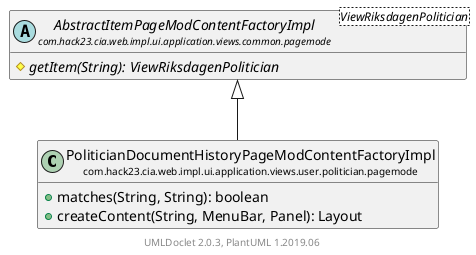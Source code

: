 @startuml
    set namespaceSeparator none
    hide empty fields
    hide empty methods

    class "<size:14>PoliticianDocumentHistoryPageModContentFactoryImpl\n<size:10>com.hack23.cia.web.impl.ui.application.views.user.politician.pagemode" as com.hack23.cia.web.impl.ui.application.views.user.politician.pagemode.PoliticianDocumentHistoryPageModContentFactoryImpl [[PoliticianDocumentHistoryPageModContentFactoryImpl.html]] {
        +matches(String, String): boolean
        +createContent(String, MenuBar, Panel): Layout
    }

    abstract class "<size:14>AbstractItemPageModContentFactoryImpl\n<size:10>com.hack23.cia.web.impl.ui.application.views.common.pagemode" as com.hack23.cia.web.impl.ui.application.views.common.pagemode.AbstractItemPageModContentFactoryImpl<ViewRiksdagenPolitician> [[../../../common/pagemode/AbstractItemPageModContentFactoryImpl.html]] {
        {abstract} #getItem(String): ViewRiksdagenPolitician
    }

    com.hack23.cia.web.impl.ui.application.views.common.pagemode.AbstractItemPageModContentFactoryImpl <|-- com.hack23.cia.web.impl.ui.application.views.user.politician.pagemode.PoliticianDocumentHistoryPageModContentFactoryImpl

    center footer UMLDoclet 2.0.3, PlantUML 1.2019.06
@enduml
